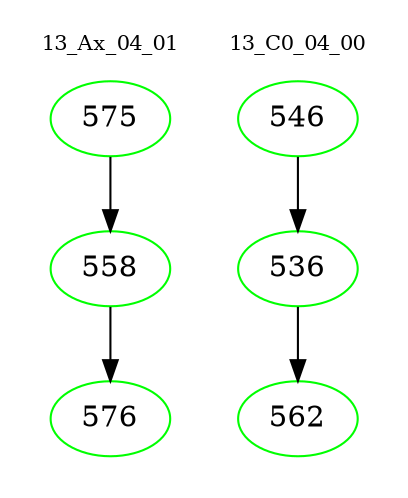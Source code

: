digraph{
subgraph cluster_0 {
color = white
label = "13_Ax_04_01";
fontsize=10;
T0_575 [label="575", color="green"]
T0_575 -> T0_558 [color="black"]
T0_558 [label="558", color="green"]
T0_558 -> T0_576 [color="black"]
T0_576 [label="576", color="green"]
}
subgraph cluster_1 {
color = white
label = "13_C0_04_00";
fontsize=10;
T1_546 [label="546", color="green"]
T1_546 -> T1_536 [color="black"]
T1_536 [label="536", color="green"]
T1_536 -> T1_562 [color="black"]
T1_562 [label="562", color="green"]
}
}
